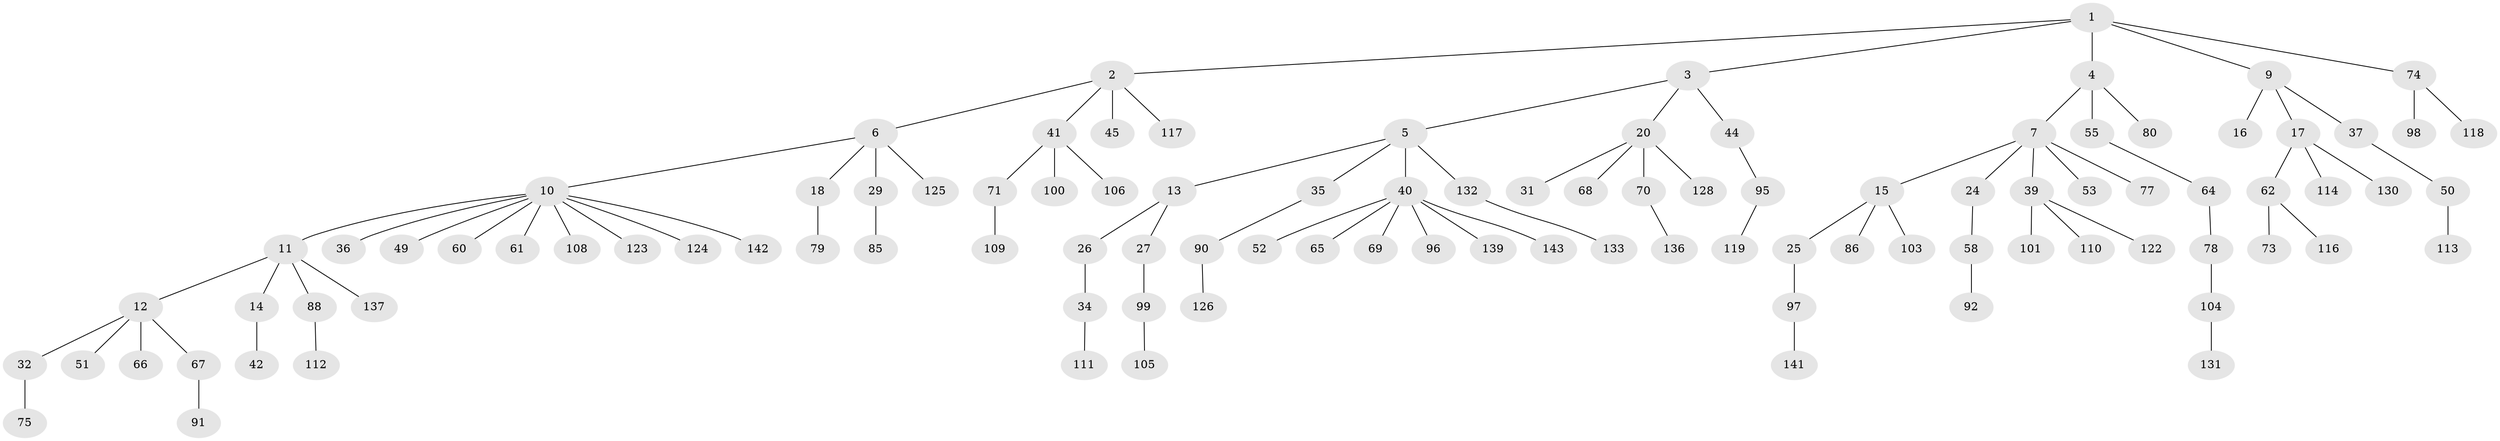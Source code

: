// Generated by graph-tools (version 1.1) at 2025/52/02/27/25 19:52:09]
// undirected, 104 vertices, 103 edges
graph export_dot {
graph [start="1"]
  node [color=gray90,style=filled];
  1 [super="+63"];
  2 [super="+22"];
  3 [super="+121"];
  4 [super="+47"];
  5 [super="+8"];
  6 [super="+21"];
  7 [super="+23"];
  9 [super="+28"];
  10 [super="+38"];
  11 [super="+81"];
  12 [super="+33"];
  13;
  14;
  15 [super="+57"];
  16 [super="+127"];
  17 [super="+19"];
  18 [super="+43"];
  20 [super="+76"];
  24;
  25 [super="+84"];
  26;
  27 [super="+140"];
  29 [super="+30"];
  31;
  32 [super="+46"];
  34 [super="+83"];
  35 [super="+89"];
  36;
  37 [super="+107"];
  39 [super="+82"];
  40 [super="+54"];
  41 [super="+59"];
  42;
  44 [super="+48"];
  45 [super="+102"];
  49;
  50 [super="+56"];
  51;
  52 [super="+138"];
  53 [super="+94"];
  55 [super="+93"];
  58;
  60;
  61;
  62 [super="+72"];
  64 [super="+135"];
  65;
  66;
  67 [super="+87"];
  68;
  69;
  70;
  71;
  73;
  74;
  75;
  77;
  78;
  79 [super="+115"];
  80;
  85;
  86;
  88;
  90;
  91;
  92;
  95;
  96;
  97 [super="+129"];
  98;
  99;
  100;
  101;
  103;
  104 [super="+120"];
  105;
  106;
  108;
  109;
  110;
  111;
  112 [super="+144"];
  113;
  114;
  116;
  117;
  118;
  119;
  122;
  123;
  124;
  125;
  126 [super="+134"];
  128;
  130;
  131;
  132;
  133;
  136;
  137;
  139;
  141;
  142;
  143;
  1 -- 2;
  1 -- 3;
  1 -- 4;
  1 -- 9;
  1 -- 74;
  2 -- 6;
  2 -- 41;
  2 -- 117;
  2 -- 45;
  3 -- 5;
  3 -- 20;
  3 -- 44;
  4 -- 7;
  4 -- 55;
  4 -- 80;
  5 -- 13;
  5 -- 35;
  5 -- 40;
  5 -- 132;
  6 -- 10;
  6 -- 18;
  6 -- 29;
  6 -- 125;
  7 -- 15;
  7 -- 53;
  7 -- 39;
  7 -- 24;
  7 -- 77;
  9 -- 16;
  9 -- 17;
  9 -- 37;
  10 -- 11;
  10 -- 36;
  10 -- 49;
  10 -- 108;
  10 -- 124;
  10 -- 123;
  10 -- 60;
  10 -- 61;
  10 -- 142;
  11 -- 12;
  11 -- 14;
  11 -- 88;
  11 -- 137;
  12 -- 32;
  12 -- 51;
  12 -- 66;
  12 -- 67;
  13 -- 26;
  13 -- 27;
  14 -- 42;
  15 -- 25;
  15 -- 86;
  15 -- 103;
  17 -- 130;
  17 -- 114;
  17 -- 62;
  18 -- 79;
  20 -- 31;
  20 -- 68;
  20 -- 70;
  20 -- 128;
  24 -- 58;
  25 -- 97;
  26 -- 34;
  27 -- 99;
  29 -- 85;
  32 -- 75;
  34 -- 111;
  35 -- 90;
  37 -- 50;
  39 -- 110;
  39 -- 122;
  39 -- 101;
  40 -- 52;
  40 -- 96;
  40 -- 143;
  40 -- 65;
  40 -- 139;
  40 -- 69;
  41 -- 100;
  41 -- 106;
  41 -- 71;
  44 -- 95;
  50 -- 113;
  55 -- 64;
  58 -- 92;
  62 -- 116;
  62 -- 73;
  64 -- 78;
  67 -- 91;
  70 -- 136;
  71 -- 109;
  74 -- 98;
  74 -- 118;
  78 -- 104;
  88 -- 112;
  90 -- 126;
  95 -- 119;
  97 -- 141;
  99 -- 105;
  104 -- 131;
  132 -- 133;
}
